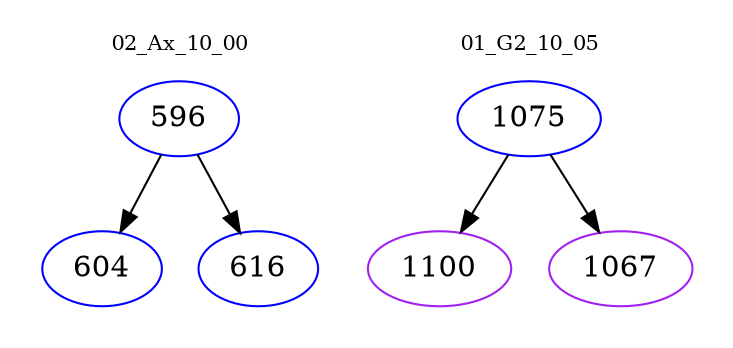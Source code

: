 digraph{
subgraph cluster_0 {
color = white
label = "02_Ax_10_00";
fontsize=10;
T0_596 [label="596", color="blue"]
T0_596 -> T0_604 [color="black"]
T0_604 [label="604", color="blue"]
T0_596 -> T0_616 [color="black"]
T0_616 [label="616", color="blue"]
}
subgraph cluster_1 {
color = white
label = "01_G2_10_05";
fontsize=10;
T1_1075 [label="1075", color="blue"]
T1_1075 -> T1_1100 [color="black"]
T1_1100 [label="1100", color="purple"]
T1_1075 -> T1_1067 [color="black"]
T1_1067 [label="1067", color="purple"]
}
}
